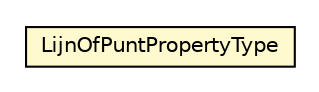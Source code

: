 #!/usr/local/bin/dot
#
# Class diagram 
# Generated by UMLGraph version R5_6-24-gf6e263 (http://www.umlgraph.org/)
#

digraph G {
	edge [fontname="Helvetica",fontsize=10,labelfontname="Helvetica",labelfontsize=10];
	node [fontname="Helvetica",fontsize=10,shape=plaintext];
	nodesep=0.25;
	ranksep=0.5;
	// nl.b3p.topnl.top100nl.LijnOfPuntPropertyType
	c24560 [label=<<table title="nl.b3p.topnl.top100nl.LijnOfPuntPropertyType" border="0" cellborder="1" cellspacing="0" cellpadding="2" port="p" bgcolor="lemonChiffon" href="./LijnOfPuntPropertyType.html">
		<tr><td><table border="0" cellspacing="0" cellpadding="1">
<tr><td align="center" balign="center"> LijnOfPuntPropertyType </td></tr>
		</table></td></tr>
		</table>>, URL="./LijnOfPuntPropertyType.html", fontname="Helvetica", fontcolor="black", fontsize=10.0];
}

